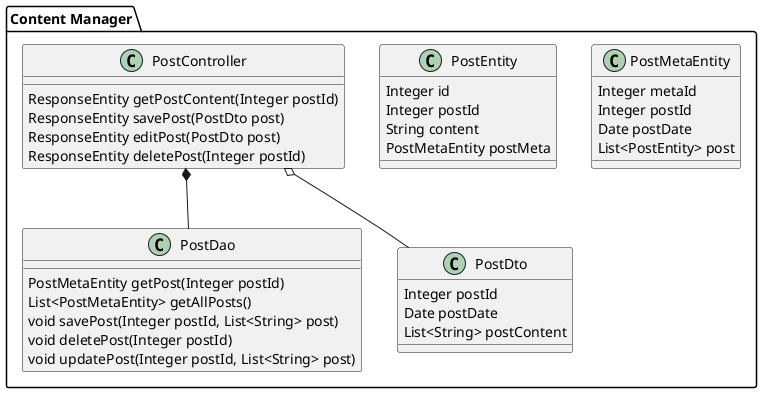 @startuml

package "Content Manager"{
    class PostMetaEntity{
        Integer metaId
        Integer postId
        Date postDate
        List<PostEntity> post
    }

    class PostEntity{
        Integer id
        Integer postId
        String content
        PostMetaEntity postMeta
    }

    class PostDao{
        PostMetaEntity getPost(Integer postId)
        List<PostMetaEntity> getAllPosts()
        void savePost(Integer postId, List<String> post)
        void deletePost(Integer postId)
        void updatePost(Integer postId, List<String> post)
    }

    class PostController{
        ResponseEntity getPostContent(Integer postId)
        ResponseEntity savePost(PostDto post)
        ResponseEntity editPost(PostDto post)
        ResponseEntity deletePost(Integer postId)
    }

    class PostDto{
        Integer postId
        Date postDate
        List<String> postContent
    }

    PostController o-- PostDto
    PostController *-- PostDao
}
@enduml